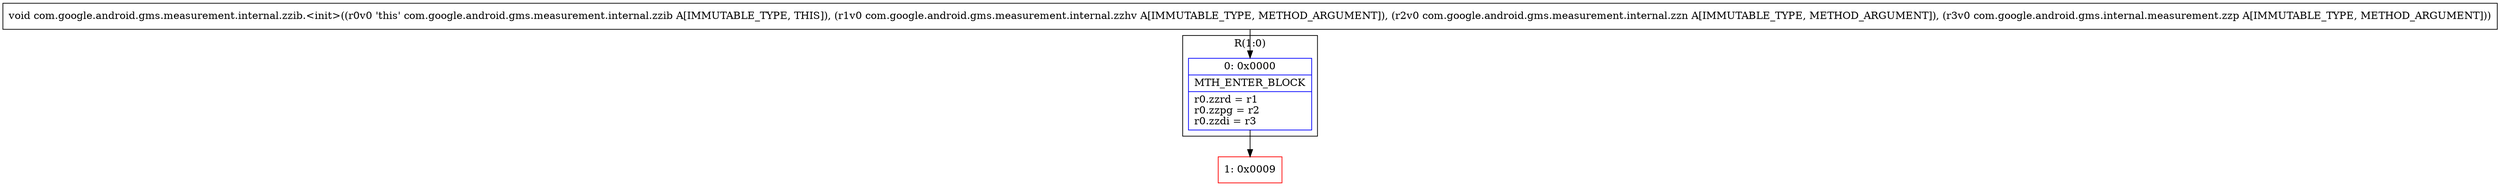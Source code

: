 digraph "CFG forcom.google.android.gms.measurement.internal.zzib.\<init\>(Lcom\/google\/android\/gms\/measurement\/internal\/zzhv;Lcom\/google\/android\/gms\/measurement\/internal\/zzn;Lcom\/google\/android\/gms\/internal\/measurement\/zzp;)V" {
subgraph cluster_Region_2029149833 {
label = "R(1:0)";
node [shape=record,color=blue];
Node_0 [shape=record,label="{0\:\ 0x0000|MTH_ENTER_BLOCK\l|r0.zzrd = r1\lr0.zzpg = r2\lr0.zzdi = r3\l}"];
}
Node_1 [shape=record,color=red,label="{1\:\ 0x0009}"];
MethodNode[shape=record,label="{void com.google.android.gms.measurement.internal.zzib.\<init\>((r0v0 'this' com.google.android.gms.measurement.internal.zzib A[IMMUTABLE_TYPE, THIS]), (r1v0 com.google.android.gms.measurement.internal.zzhv A[IMMUTABLE_TYPE, METHOD_ARGUMENT]), (r2v0 com.google.android.gms.measurement.internal.zzn A[IMMUTABLE_TYPE, METHOD_ARGUMENT]), (r3v0 com.google.android.gms.internal.measurement.zzp A[IMMUTABLE_TYPE, METHOD_ARGUMENT])) }"];
MethodNode -> Node_0;
Node_0 -> Node_1;
}

